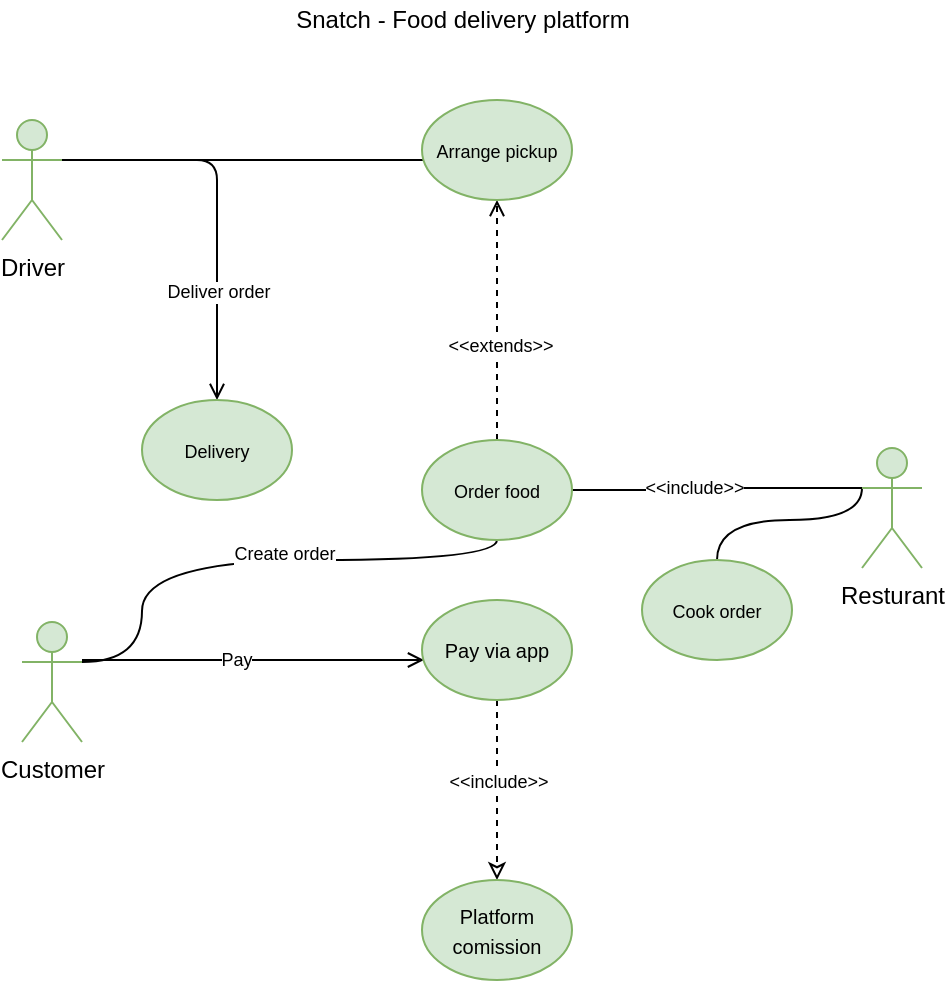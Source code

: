 <mxfile version="14.9.6" type="device"><diagram id="o7Gfd1zTd6OblqWDKyMa" name="Page-1"><mxGraphModel dx="678" dy="470" grid="1" gridSize="10" guides="1" tooltips="1" connect="1" arrows="1" fold="1" page="1" pageScale="1" pageWidth="583" pageHeight="827" math="0" shadow="0"><root><mxCell id="0"/><mxCell id="1" parent="0"/><mxCell id="h-AvHXBC9NQrknHlCWsK-1" value="" style="whiteSpace=wrap;html=1;strokeColor=none;" parent="1" vertex="1"><mxGeometry x="220" y="80" width="360" height="470" as="geometry"/></mxCell><mxCell id="h-AvHXBC9NQrknHlCWsK-2" value="Snatch - Food delivery platform" style="text;html=1;align=center;verticalAlign=middle;resizable=0;points=[];autosize=1;strokeColor=none;" parent="1" vertex="1"><mxGeometry x="300" y="50" width="180" height="20" as="geometry"/></mxCell><mxCell id="NHYrob0BwCFq52x1jnMb-43" style="edgeStyle=orthogonalEdgeStyle;rounded=1;orthogonalLoop=1;jettySize=auto;html=1;fontSize=9;endArrow=open;endFill=0;strokeWidth=1;" edge="1" parent="1" source="h-AvHXBC9NQrknHlCWsK-3"><mxGeometry relative="1" as="geometry"><mxPoint x="371" y="380" as="targetPoint"/><Array as="points"><mxPoint x="330" y="380"/><mxPoint x="330" y="380"/></Array></mxGeometry></mxCell><mxCell id="NHYrob0BwCFq52x1jnMb-44" value="Pay" style="edgeLabel;html=1;align=center;verticalAlign=middle;resizable=0;points=[];fontSize=9;" vertex="1" connectable="0" parent="NHYrob0BwCFq52x1jnMb-43"><mxGeometry x="-0.097" relative="1" as="geometry"><mxPoint as="offset"/></mxGeometry></mxCell><mxCell id="h-AvHXBC9NQrknHlCWsK-3" value="Customer" style="shape=umlActor;verticalLabelPosition=bottom;verticalAlign=top;html=1;outlineConnect=0;fillColor=#d5e8d4;strokeColor=#82b366;" parent="1" vertex="1"><mxGeometry x="170" y="361" width="30" height="60" as="geometry"/></mxCell><mxCell id="NHYrob0BwCFq52x1jnMb-30" style="edgeStyle=orthogonalEdgeStyle;rounded=0;orthogonalLoop=1;jettySize=auto;html=1;entryX=0;entryY=0.5;entryDx=0;entryDy=0;fontSize=9;endArrow=none;endFill=0;strokeWidth=1;" edge="1" parent="1" source="h-AvHXBC9NQrknHlCWsK-8" target="NHYrob0BwCFq52x1jnMb-15"><mxGeometry relative="1" as="geometry"><Array as="points"><mxPoint x="376" y="130"/></Array></mxGeometry></mxCell><mxCell id="NHYrob0BwCFq52x1jnMb-36" style="edgeStyle=orthogonalEdgeStyle;rounded=1;orthogonalLoop=1;jettySize=auto;html=1;exitX=1;exitY=0.333;exitDx=0;exitDy=0;exitPerimeter=0;fontSize=9;endArrow=open;endFill=0;strokeWidth=1;" edge="1" parent="1" source="h-AvHXBC9NQrknHlCWsK-8" target="NHYrob0BwCFq52x1jnMb-35"><mxGeometry relative="1" as="geometry"/></mxCell><mxCell id="NHYrob0BwCFq52x1jnMb-39" value="Deliver order" style="edgeLabel;html=1;align=center;verticalAlign=middle;resizable=0;points=[];fontSize=9;" vertex="1" connectable="0" parent="NHYrob0BwCFq52x1jnMb-36"><mxGeometry x="0.455" relative="1" as="geometry"><mxPoint as="offset"/></mxGeometry></mxCell><mxCell id="h-AvHXBC9NQrknHlCWsK-8" value="Driver" style="shape=umlActor;verticalLabelPosition=bottom;verticalAlign=top;html=1;outlineConnect=0;fillColor=#d5e8d4;strokeColor=#82b366;" parent="1" vertex="1"><mxGeometry x="160" y="110" width="30" height="60" as="geometry"/></mxCell><mxCell id="NHYrob0BwCFq52x1jnMb-54" style="edgeStyle=orthogonalEdgeStyle;orthogonalLoop=1;jettySize=auto;html=1;exitX=0;exitY=0.333;exitDx=0;exitDy=0;exitPerimeter=0;entryX=0.5;entryY=0;entryDx=0;entryDy=0;fontSize=9;endArrow=none;endFill=0;strokeWidth=1;curved=1;" edge="1" parent="1" source="h-AvHXBC9NQrknHlCWsK-9" target="NHYrob0BwCFq52x1jnMb-4"><mxGeometry relative="1" as="geometry"><Array as="points"><mxPoint x="590" y="310"/><mxPoint x="517" y="310"/></Array></mxGeometry></mxCell><mxCell id="h-AvHXBC9NQrknHlCWsK-9" value="Resturant" style="shape=umlActor;verticalLabelPosition=bottom;verticalAlign=top;html=1;outlineConnect=0;fillColor=#d5e8d4;strokeColor=#82b366;" parent="1" vertex="1"><mxGeometry x="590" y="274" width="30" height="60" as="geometry"/></mxCell><mxCell id="NHYrob0BwCFq52x1jnMb-16" style="edgeStyle=orthogonalEdgeStyle;rounded=0;orthogonalLoop=1;jettySize=auto;html=1;exitX=0.5;exitY=0;exitDx=0;exitDy=0;entryX=0.5;entryY=1;entryDx=0;entryDy=0;fontSize=9;endArrow=open;endFill=0;dashed=1;" edge="1" parent="1" source="NHYrob0BwCFq52x1jnMb-1" target="NHYrob0BwCFq52x1jnMb-15"><mxGeometry relative="1" as="geometry"/></mxCell><mxCell id="NHYrob0BwCFq52x1jnMb-17" value="&amp;lt;&amp;lt;extends&amp;gt;&amp;gt;" style="edgeLabel;html=1;align=center;verticalAlign=middle;resizable=0;points=[];fontSize=9;" vertex="1" connectable="0" parent="NHYrob0BwCFq52x1jnMb-16"><mxGeometry x="-0.208" y="-1" relative="1" as="geometry"><mxPoint as="offset"/></mxGeometry></mxCell><mxCell id="NHYrob0BwCFq52x1jnMb-47" style="edgeStyle=orthogonalEdgeStyle;orthogonalLoop=1;jettySize=auto;html=1;entryX=1;entryY=0.333;entryDx=0;entryDy=0;entryPerimeter=0;fontSize=9;endArrow=none;endFill=0;strokeWidth=1;curved=1;" edge="1" parent="1" source="NHYrob0BwCFq52x1jnMb-1" target="h-AvHXBC9NQrknHlCWsK-3"><mxGeometry relative="1" as="geometry"><Array as="points"><mxPoint x="408" y="330"/><mxPoint x="230" y="330"/><mxPoint x="230" y="381"/></Array></mxGeometry></mxCell><mxCell id="NHYrob0BwCFq52x1jnMb-48" value="Create order" style="edgeLabel;html=1;align=center;verticalAlign=middle;resizable=0;points=[];fontSize=9;" vertex="1" connectable="0" parent="NHYrob0BwCFq52x1jnMb-47"><mxGeometry x="-0.127" y="-3" relative="1" as="geometry"><mxPoint as="offset"/></mxGeometry></mxCell><mxCell id="NHYrob0BwCFq52x1jnMb-51" style="edgeStyle=orthogonalEdgeStyle;rounded=0;orthogonalLoop=1;jettySize=auto;html=1;entryX=0;entryY=0.333;entryDx=0;entryDy=0;entryPerimeter=0;fontSize=9;endArrow=none;endFill=0;strokeWidth=1;" edge="1" parent="1" source="NHYrob0BwCFq52x1jnMb-1" target="h-AvHXBC9NQrknHlCWsK-9"><mxGeometry relative="1" as="geometry"/></mxCell><mxCell id="NHYrob0BwCFq52x1jnMb-52" value="&amp;lt;&amp;lt;include&amp;gt;&amp;gt;" style="edgeLabel;html=1;align=center;verticalAlign=middle;resizable=0;points=[];fontSize=9;" vertex="1" connectable="0" parent="NHYrob0BwCFq52x1jnMb-51"><mxGeometry x="-0.172" y="1" relative="1" as="geometry"><mxPoint as="offset"/></mxGeometry></mxCell><mxCell id="NHYrob0BwCFq52x1jnMb-1" value="&lt;font style=&quot;font-size: 9px&quot;&gt;Order food&lt;/font&gt;" style="ellipse;whiteSpace=wrap;html=1;fillColor=#d5e8d4;strokeColor=#82b366;" vertex="1" parent="1"><mxGeometry x="370" y="270" width="75" height="50" as="geometry"/></mxCell><mxCell id="NHYrob0BwCFq52x1jnMb-4" value="&lt;font style=&quot;font-size: 9px&quot;&gt;Cook order&lt;/font&gt;" style="ellipse;whiteSpace=wrap;html=1;fillColor=#d5e8d4;strokeColor=#82b366;" vertex="1" parent="1"><mxGeometry x="480" y="330" width="75" height="50" as="geometry"/></mxCell><mxCell id="NHYrob0BwCFq52x1jnMb-15" value="&lt;font style=&quot;font-size: 9px&quot;&gt;Arrange pickup&lt;/font&gt;" style="ellipse;whiteSpace=wrap;html=1;fillColor=#d5e8d4;strokeColor=#82b366;" vertex="1" parent="1"><mxGeometry x="370" y="100" width="75" height="50" as="geometry"/></mxCell><mxCell id="NHYrob0BwCFq52x1jnMb-41" style="edgeStyle=orthogonalEdgeStyle;rounded=1;orthogonalLoop=1;jettySize=auto;html=1;exitX=0.5;exitY=1;exitDx=0;exitDy=0;entryX=0.5;entryY=0;entryDx=0;entryDy=0;fontSize=9;endArrow=classic;endFill=0;strokeWidth=1;dashed=1;" edge="1" parent="1" source="NHYrob0BwCFq52x1jnMb-19" target="NHYrob0BwCFq52x1jnMb-40"><mxGeometry relative="1" as="geometry"/></mxCell><mxCell id="NHYrob0BwCFq52x1jnMb-42" value="&amp;lt;&amp;lt;include&amp;gt;&amp;gt;" style="edgeLabel;html=1;align=center;verticalAlign=middle;resizable=0;points=[];fontSize=9;" vertex="1" connectable="0" parent="NHYrob0BwCFq52x1jnMb-41"><mxGeometry x="-0.104" relative="1" as="geometry"><mxPoint as="offset"/></mxGeometry></mxCell><mxCell id="NHYrob0BwCFq52x1jnMb-19" value="&lt;font size=&quot;1&quot;&gt;Pay via app&lt;/font&gt;" style="ellipse;whiteSpace=wrap;html=1;fillColor=#d5e8d4;strokeColor=#82b366;" vertex="1" parent="1"><mxGeometry x="370" y="350" width="75" height="50" as="geometry"/></mxCell><mxCell id="NHYrob0BwCFq52x1jnMb-35" value="&lt;font style=&quot;font-size: 9px&quot;&gt;Delivery&lt;/font&gt;" style="ellipse;whiteSpace=wrap;html=1;fillColor=#d5e8d4;strokeColor=#82b366;" vertex="1" parent="1"><mxGeometry x="230" y="250" width="75" height="50" as="geometry"/></mxCell><mxCell id="NHYrob0BwCFq52x1jnMb-40" value="&lt;font size=&quot;1&quot;&gt;Platform comission&lt;/font&gt;" style="ellipse;whiteSpace=wrap;html=1;fillColor=#d5e8d4;strokeColor=#82b366;" vertex="1" parent="1"><mxGeometry x="370" y="490" width="75" height="50" as="geometry"/></mxCell></root></mxGraphModel></diagram></mxfile>